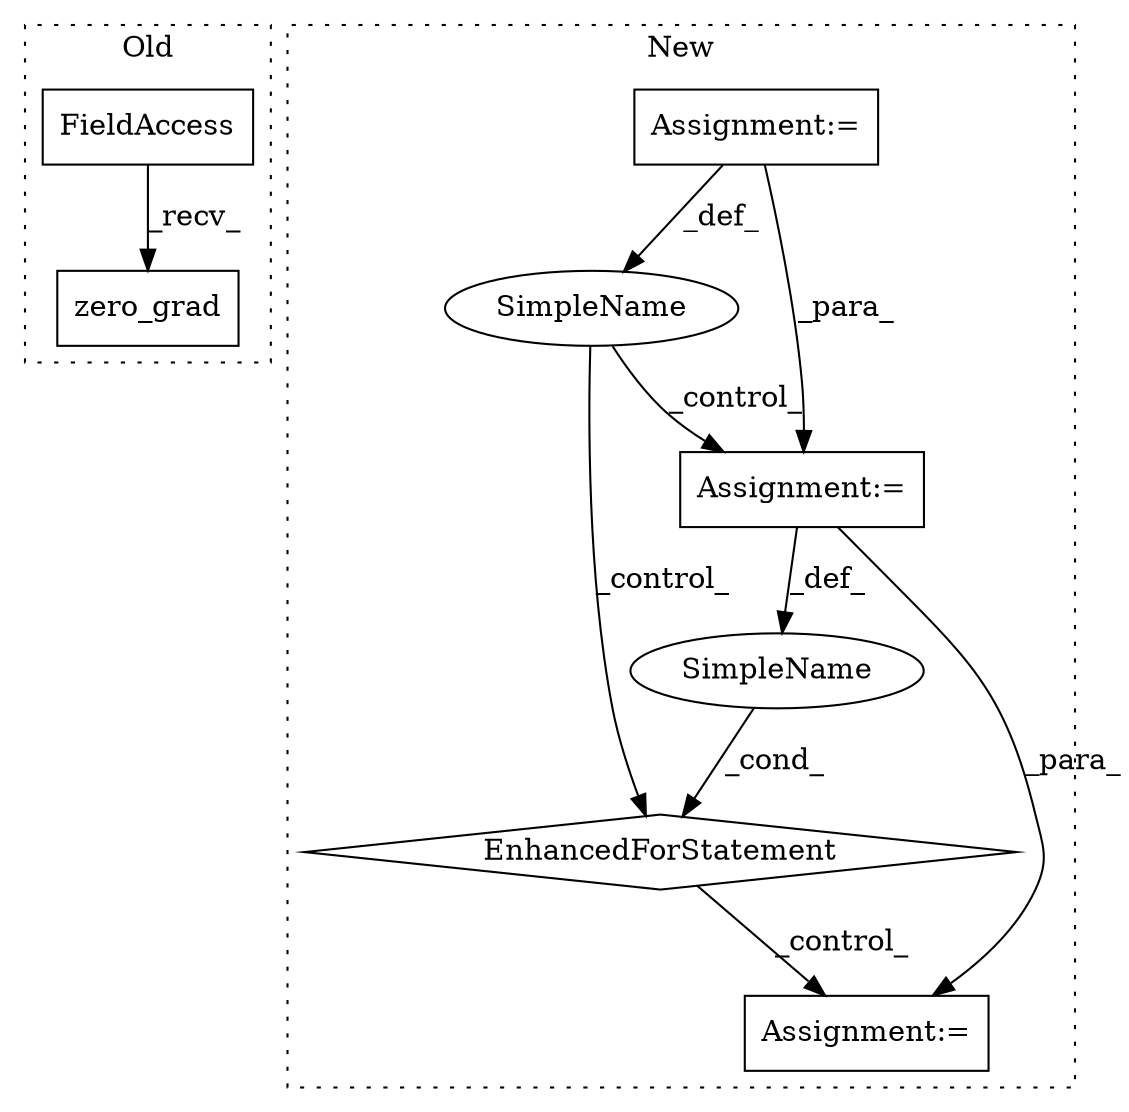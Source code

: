 digraph G {
subgraph cluster0 {
1 [label="zero_grad" a="32" s="7722" l="11" shape="box"];
4 [label="FieldAccess" a="22" s="7706" l="15" shape="box"];
label = "Old";
style="dotted";
}
subgraph cluster1 {
2 [label="EnhancedForStatement" a="70" s="8797,8888" l="57,2" shape="diamond"];
3 [label="Assignment:=" a="7" s="8568,8668" l="63,2" shape="box"];
5 [label="Assignment:=" a="7" s="8900,8990" l="61,2" shape="box"];
6 [label="SimpleName" a="42" s="8858" l="11" shape="ellipse"];
7 [label="SimpleName" a="42" s="8635" l="3" shape="ellipse"];
8 [label="Assignment:=" a="7" s="8797,8888" l="57,2" shape="box"];
label = "New";
style="dotted";
}
2 -> 5 [label="_control_"];
3 -> 7 [label="_def_"];
3 -> 8 [label="_para_"];
4 -> 1 [label="_recv_"];
6 -> 2 [label="_cond_"];
7 -> 8 [label="_control_"];
7 -> 2 [label="_control_"];
8 -> 5 [label="_para_"];
8 -> 6 [label="_def_"];
}